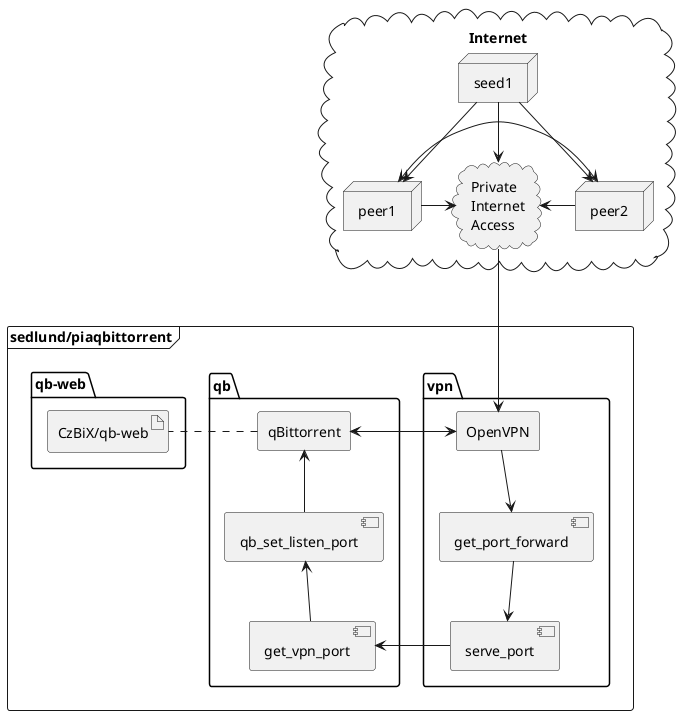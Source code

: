 @startuml overview

cloud Internet {

    cloud "Private\nInternet\nAccess" as pia

    node seed1
    node peer1
    node peer1
    node peer2

    seed1 -down-> peer1
    seed1 -down-> peer2
    seed1 -down-> pia

    peer1 <-> peer2
    peer1 -> pia
    peer2 -left-> pia

}

frame sedlund/piaqbittorrent {

    package vpn {
        agent OpenVPN as ovpn
        component get_port_forward
        component serve_port
    }

    ovpn -down-> get_port_forward
    get_port_forward -down-> serve_port

    package qb {
        agent qBittorrent as qbt
        component get_vpn_port 
        component qb_set_listen_port
    }

    ovpn <-right-> qbt

    serve_port -left-> get_vpn_port
    get_vpn_port -up-> qb_set_listen_port
    qb_set_listen_port -up-> qbt

    package qb-web {
        artifact "CzBiX/qb-web" as qbweb
    }

    qbt .right. qbweb

}

pia -down--> ovpn

@enduml
